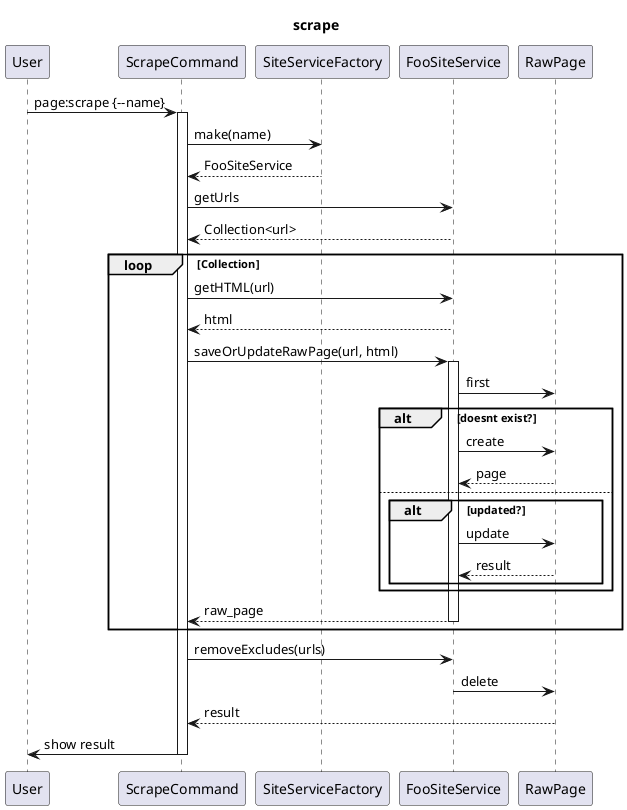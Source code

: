 @startuml
title scrape
User -> ScrapeCommand: page:scrape {--name}
activate ScrapeCommand
ScrapeCommand -> SiteServiceFactory: make(name)
ScrapeCommand <-- SiteServiceFactory: FooSiteService
ScrapeCommand -> FooSiteService: getUrls
ScrapeCommand <-- FooSiteService: Collection<url>
loop Collection
    ScrapeCommand -> FooSiteService: getHTML(url)
    ScrapeCommand <-- FooSiteService: html
    ScrapeCommand -> FooSiteService: saveOrUpdateRawPage(url, html)
    activate FooSiteService
    FooSiteService -> RawPage:first
    alt doesnt exist?
        FooSiteService -> RawPage:create
        FooSiteService <-- RawPage:page
    else
        alt updated?
            FooSiteService -> RawPage:update
            FooSiteService <-- RawPage:result
        end
    end
    ScrapeCommand <-- FooSiteService: raw_page
    deactivate FooSiteService
end
ScrapeCommand -> FooSiteService: removeExcludes(urls)
FooSiteService -> RawPage:delete
ScrapeCommand <-- RawPage: result
User <- ScrapeCommand: show result
deactivate ScrapeCommand
@enduml

@startuml
title extract
User -> ExtractCommand: page:extract {--name}
activate ExtractCommand
ExtractCommand -> SiteServiceFactory: make(name)
ExtractCommand <-- SiteServiceFactory: FooSiteService
ExtractCommand -> FooSiteService: getUpdatedRawPages
FooSiteService -> RawPage: cursor
ExtractCommand <-- RawPage: LazyCollection<raw_page>
loop LazyCollection
    ExtractCommand -> FooSiteService: extractContents
    ExtractCommand <-- FooSiteService: [title, text, paks, last_modified]
    ExtractCommand -> FooSiteService: saveOrUpdatePage
    FooSiteService -> Page: updateOrCreate
    FooSiteService <-- Page:page
    FooSiteService -> Pak: sync
    FooSiteService <-- Pak
    ExtractCommand <-- FooSiteService: page
end
User <- ExtractCommand: show result
deactivate ExtractCommand
@enduml

@startuml
title fetch
User -> FetchCommand: media:fetch {--name}
activate FetchCommand
FetchCommand -> FetchServiceFactory: make(name)
FetchCommand <-- FetchServiceFactory: FooFetchService
FetchCommand -> FooFetchService: search
FetchCommand <-- FooFetchService: Collection<contents>
loop Collection
    FetchCommand -> FooFetchService: saveArticleIfNeeded
    FooFetchService -> Article: exists
    FooFetchService <-- Article
    alt doesnt exist
        FooFetchService -> Article: create
        FooFetchService <-- Article:article
    end
    FetchCommand <-- FooFetchService: ?Article
end
User <- FetchCommand: show result
deactivate FetchCommand
@enduml
